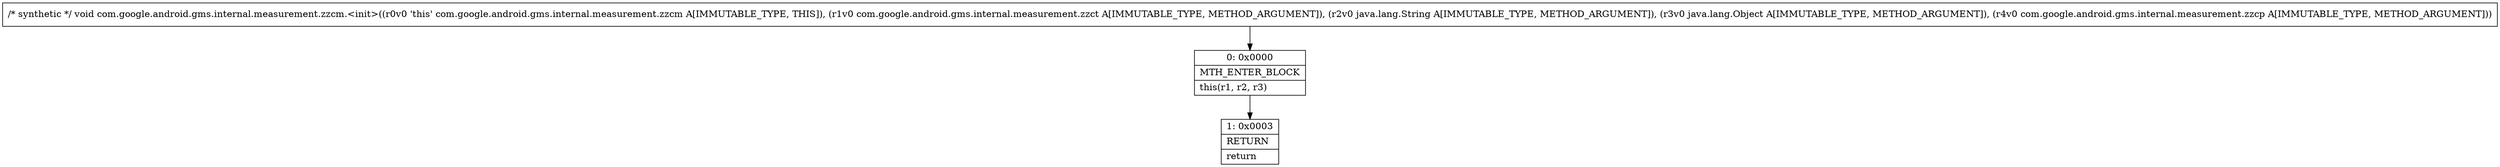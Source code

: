 digraph "CFG forcom.google.android.gms.internal.measurement.zzcm.\<init\>(Lcom\/google\/android\/gms\/internal\/measurement\/zzct;Ljava\/lang\/String;Ljava\/lang\/Object;Lcom\/google\/android\/gms\/internal\/measurement\/zzcp;)V" {
Node_0 [shape=record,label="{0\:\ 0x0000|MTH_ENTER_BLOCK\l|this(r1, r2, r3)\l}"];
Node_1 [shape=record,label="{1\:\ 0x0003|RETURN\l|return\l}"];
MethodNode[shape=record,label="{\/* synthetic *\/ void com.google.android.gms.internal.measurement.zzcm.\<init\>((r0v0 'this' com.google.android.gms.internal.measurement.zzcm A[IMMUTABLE_TYPE, THIS]), (r1v0 com.google.android.gms.internal.measurement.zzct A[IMMUTABLE_TYPE, METHOD_ARGUMENT]), (r2v0 java.lang.String A[IMMUTABLE_TYPE, METHOD_ARGUMENT]), (r3v0 java.lang.Object A[IMMUTABLE_TYPE, METHOD_ARGUMENT]), (r4v0 com.google.android.gms.internal.measurement.zzcp A[IMMUTABLE_TYPE, METHOD_ARGUMENT])) }"];
MethodNode -> Node_0;
Node_0 -> Node_1;
}


